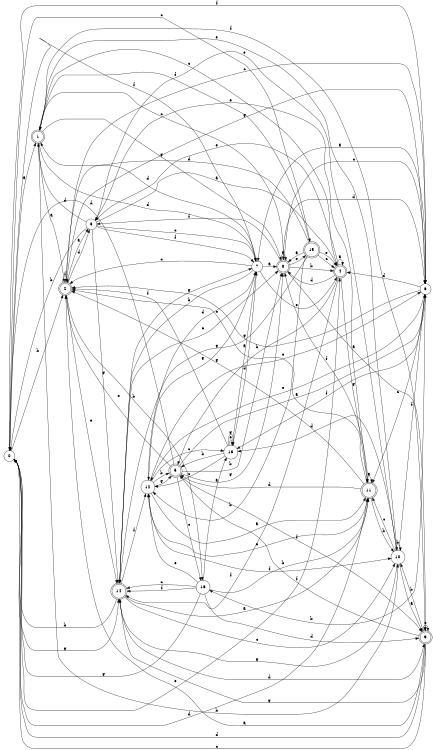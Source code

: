 digraph n14_5 {
__start0 [label="" shape="none"];

rankdir=LR;
size="8,5";

s0 [style="filled", color="black", fillcolor="white" shape="circle", label="0"];
s1 [style="rounded,filled", color="black", fillcolor="white" shape="doublecircle", label="1"];
s2 [style="rounded,filled", color="black", fillcolor="white" shape="doublecircle", label="2"];
s3 [style="filled", color="black", fillcolor="white" shape="circle", label="3"];
s4 [style="rounded,filled", color="black", fillcolor="white" shape="doublecircle", label="4"];
s5 [style="rounded,filled", color="black", fillcolor="white" shape="doublecircle", label="5"];
s6 [style="filled", color="black", fillcolor="white" shape="circle", label="6"];
s7 [style="filled", color="black", fillcolor="white" shape="circle", label="7"];
s8 [style="rounded,filled", color="black", fillcolor="white" shape="doublecircle", label="8"];
s9 [style="rounded,filled", color="black", fillcolor="white" shape="doublecircle", label="9"];
s10 [style="filled", color="black", fillcolor="white" shape="circle", label="10"];
s11 [style="rounded,filled", color="black", fillcolor="white" shape="doublecircle", label="11"];
s12 [style="filled", color="black", fillcolor="white" shape="circle", label="12"];
s13 [style="filled", color="black", fillcolor="white" shape="circle", label="13"];
s14 [style="rounded,filled", color="black", fillcolor="white" shape="doublecircle", label="14"];
s15 [style="rounded,filled", color="black", fillcolor="white" shape="doublecircle", label="15"];
s16 [style="filled", color="black", fillcolor="white" shape="circle", label="16"];
s0 -> s1 [label="a"];
s0 -> s2 [label="b"];
s0 -> s15 [label="c"];
s0 -> s11 [label="d"];
s0 -> s4 [label="e"];
s0 -> s6 [label="f"];
s0 -> s14 [label="g"];
s1 -> s2 [label="a"];
s1 -> s10 [label="b"];
s1 -> s8 [label="c"];
s1 -> s7 [label="d"];
s1 -> s10 [label="e"];
s1 -> s9 [label="f"];
s1 -> s8 [label="g"];
s2 -> s3 [label="a"];
s2 -> s16 [label="b"];
s2 -> s6 [label="c"];
s2 -> s3 [label="d"];
s2 -> s14 [label="e"];
s2 -> s2 [label="f"];
s2 -> s6 [label="g"];
s3 -> s4 [label="a"];
s3 -> s0 [label="b"];
s3 -> s7 [label="c"];
s3 -> s1 [label="d"];
s3 -> s11 [label="e"];
s3 -> s7 [label="f"];
s3 -> s14 [label="g"];
s4 -> s4 [label="a"];
s4 -> s5 [label="b"];
s4 -> s1 [label="c"];
s4 -> s8 [label="d"];
s4 -> s3 [label="e"];
s4 -> s14 [label="f"];
s4 -> s11 [label="g"];
s5 -> s6 [label="a"];
s5 -> s8 [label="b"];
s5 -> s16 [label="c"];
s5 -> s0 [label="d"];
s5 -> s2 [label="e"];
s5 -> s9 [label="f"];
s5 -> s8 [label="g"];
s6 -> s7 [label="a"];
s6 -> s16 [label="b"];
s6 -> s11 [label="c"];
s6 -> s4 [label="d"];
s6 -> s12 [label="e"];
s6 -> s13 [label="f"];
s6 -> s2 [label="g"];
s7 -> s8 [label="a"];
s7 -> s14 [label="b"];
s7 -> s2 [label="c"];
s7 -> s1 [label="d"];
s7 -> s4 [label="e"];
s7 -> s0 [label="f"];
s7 -> s12 [label="g"];
s8 -> s9 [label="a"];
s8 -> s4 [label="b"];
s8 -> s6 [label="c"];
s8 -> s6 [label="d"];
s8 -> s15 [label="e"];
s8 -> s3 [label="f"];
s8 -> s8 [label="g"];
s9 -> s2 [label="a"];
s9 -> s10 [label="b"];
s9 -> s0 [label="c"];
s9 -> s0 [label="d"];
s9 -> s9 [label="e"];
s9 -> s5 [label="f"];
s9 -> s14 [label="g"];
s10 -> s9 [label="a"];
s10 -> s10 [label="b"];
s10 -> s11 [label="c"];
s10 -> s13 [label="d"];
s10 -> s3 [label="e"];
s10 -> s6 [label="f"];
s10 -> s14 [label="g"];
s11 -> s11 [label="a"];
s11 -> s10 [label="b"];
s11 -> s2 [label="c"];
s11 -> s5 [label="d"];
s11 -> s12 [label="e"];
s11 -> s8 [label="f"];
s11 -> s2 [label="g"];
s12 -> s11 [label="a"];
s12 -> s5 [label="b"];
s12 -> s13 [label="c"];
s12 -> s7 [label="d"];
s12 -> s6 [label="e"];
s12 -> s10 [label="f"];
s12 -> s5 [label="g"];
s13 -> s7 [label="a"];
s13 -> s5 [label="b"];
s13 -> s12 [label="c"];
s13 -> s7 [label="d"];
s13 -> s13 [label="e"];
s13 -> s2 [label="f"];
s13 -> s13 [label="g"];
s14 -> s11 [label="a"];
s14 -> s0 [label="b"];
s14 -> s10 [label="c"];
s14 -> s9 [label="d"];
s14 -> s8 [label="e"];
s14 -> s12 [label="f"];
s14 -> s7 [label="g"];
s15 -> s8 [label="a"];
s15 -> s12 [label="b"];
s15 -> s4 [label="c"];
s15 -> s2 [label="d"];
s15 -> s4 [label="e"];
s15 -> s1 [label="f"];
s15 -> s14 [label="g"];
s16 -> s13 [label="a"];
s16 -> s11 [label="b"];
s16 -> s14 [label="c"];
s16 -> s9 [label="d"];
s16 -> s12 [label="e"];
s16 -> s14 [label="f"];
s16 -> s0 [label="g"];

}